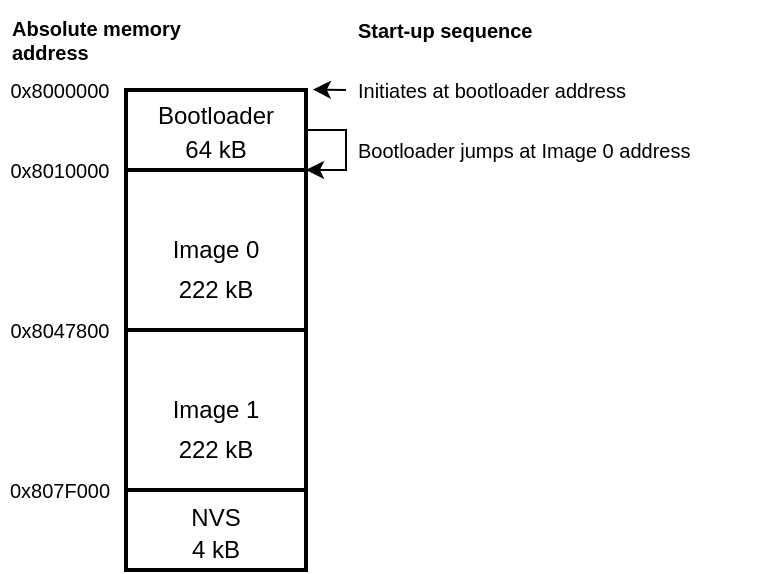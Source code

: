 <mxfile version="24.2.1" type="device">
  <diagram name="Page-1" id="RuAQtbNqCfSwzMXXSnDz">
    <mxGraphModel dx="778" dy="438" grid="1" gridSize="10" guides="1" tooltips="1" connect="1" arrows="1" fold="1" page="1" pageScale="1" pageWidth="827" pageHeight="1169" math="0" shadow="0">
      <root>
        <mxCell id="0" />
        <mxCell id="1" parent="0" />
        <mxCell id="QR6tN2PlZgDvppWImNZz-57" value="Bootloader&#xa;" style="whiteSpace=wrap;strokeWidth=2;fillColor=none;" vertex="1" parent="1">
          <mxGeometry x="243" y="395" width="90" height="40" as="geometry" />
        </mxCell>
        <mxCell id="QR6tN2PlZgDvppWImNZz-58" value="Image 0" style="whiteSpace=wrap;strokeWidth=2;fillColor=none;" vertex="1" parent="1">
          <mxGeometry x="243" y="435" width="90" height="80" as="geometry" />
        </mxCell>
        <mxCell id="QR6tN2PlZgDvppWImNZz-59" value="Image 1" style="whiteSpace=wrap;strokeWidth=2;gradientColor=default;fillColor=none;" vertex="1" parent="1">
          <mxGeometry x="243" y="515" width="90" height="80" as="geometry" />
        </mxCell>
        <mxCell id="QR6tN2PlZgDvppWImNZz-60" value="NVS" style="whiteSpace=wrap;strokeWidth=2;verticalAlign=top;fillColor=none;" vertex="1" parent="1">
          <mxGeometry x="243" y="595" width="90" height="40" as="geometry" />
        </mxCell>
        <mxCell id="QR6tN2PlZgDvppWImNZz-61" value="" style="endArrow=classic;html=1;rounded=0;exitX=1;exitY=0.5;exitDx=0;exitDy=0;entryX=1;entryY=0;entryDx=0;entryDy=0;" edge="1" parent="1" source="QR6tN2PlZgDvppWImNZz-57" target="QR6tN2PlZgDvppWImNZz-58">
          <mxGeometry width="50" height="50" relative="1" as="geometry">
            <mxPoint x="363" y="565" as="sourcePoint" />
            <mxPoint x="413" y="515" as="targetPoint" />
            <Array as="points">
              <mxPoint x="353" y="415" />
              <mxPoint x="353" y="435" />
            </Array>
          </mxGeometry>
        </mxCell>
        <mxCell id="QR6tN2PlZgDvppWImNZz-63" value="0x8000000" style="text;html=1;align=center;verticalAlign=middle;whiteSpace=wrap;rounded=0;fontSize=10;" vertex="1" parent="1">
          <mxGeometry x="180" y="385" width="60" height="20" as="geometry" />
        </mxCell>
        <mxCell id="QR6tN2PlZgDvppWImNZz-64" value="0x8010000" style="text;html=1;align=center;verticalAlign=middle;whiteSpace=wrap;rounded=0;fontSize=10;" vertex="1" parent="1">
          <mxGeometry x="180" y="425" width="60" height="20" as="geometry" />
        </mxCell>
        <mxCell id="QR6tN2PlZgDvppWImNZz-65" value="0x8047800" style="text;html=1;align=center;verticalAlign=middle;whiteSpace=wrap;rounded=0;fontSize=10;" vertex="1" parent="1">
          <mxGeometry x="180" y="505" width="60" height="20" as="geometry" />
        </mxCell>
        <mxCell id="QR6tN2PlZgDvppWImNZz-66" value="0x807F000" style="text;html=1;align=center;verticalAlign=middle;whiteSpace=wrap;rounded=0;fontSize=10;" vertex="1" parent="1">
          <mxGeometry x="180" y="585" width="60" height="20" as="geometry" />
        </mxCell>
        <mxCell id="QR6tN2PlZgDvppWImNZz-67" value="" style="endArrow=classic;html=1;rounded=0;entryX=1.038;entryY=-0.006;entryDx=0;entryDy=0;entryPerimeter=0;" edge="1" parent="1" target="QR6tN2PlZgDvppWImNZz-57">
          <mxGeometry width="50" height="50" relative="1" as="geometry">
            <mxPoint x="353" y="395" as="sourcePoint" />
            <mxPoint x="413" y="515" as="targetPoint" />
          </mxGeometry>
        </mxCell>
        <mxCell id="QR6tN2PlZgDvppWImNZz-68" value="Start-up sequence" style="text;html=1;align=left;verticalAlign=middle;whiteSpace=wrap;rounded=0;fontStyle=1;fontSize=10;" vertex="1" parent="1">
          <mxGeometry x="357" y="350" width="110" height="30" as="geometry" />
        </mxCell>
        <mxCell id="QR6tN2PlZgDvppWImNZz-69" value="&lt;div style=&quot;font-size: 10px;&quot; align=&quot;left&quot;&gt;Initiates at bootloader address&lt;/div&gt;" style="text;html=1;align=left;verticalAlign=middle;whiteSpace=wrap;rounded=0;fontSize=10;" vertex="1" parent="1">
          <mxGeometry x="357" y="380" width="170" height="30" as="geometry" />
        </mxCell>
        <mxCell id="QR6tN2PlZgDvppWImNZz-70" value="&lt;div style=&quot;font-size: 10px;&quot; align=&quot;left&quot;&gt;Bootloader jumps at Image 0 address&lt;/div&gt;" style="text;html=1;align=left;verticalAlign=middle;whiteSpace=wrap;rounded=0;fontSize=10;" vertex="1" parent="1">
          <mxGeometry x="357" y="410" width="210" height="30" as="geometry" />
        </mxCell>
        <mxCell id="QR6tN2PlZgDvppWImNZz-71" value="64 kB" style="text;html=1;align=center;verticalAlign=middle;whiteSpace=wrap;rounded=0;" vertex="1" parent="1">
          <mxGeometry x="258" y="415" width="60" height="20" as="geometry" />
        </mxCell>
        <mxCell id="QR6tN2PlZgDvppWImNZz-72" value="222 kB" style="text;html=1;align=center;verticalAlign=middle;whiteSpace=wrap;rounded=0;" vertex="1" parent="1">
          <mxGeometry x="258" y="485" width="60" height="20" as="geometry" />
        </mxCell>
        <mxCell id="QR6tN2PlZgDvppWImNZz-73" value="222 kB" style="text;html=1;align=center;verticalAlign=middle;whiteSpace=wrap;rounded=0;" vertex="1" parent="1">
          <mxGeometry x="258" y="565" width="60" height="20" as="geometry" />
        </mxCell>
        <mxCell id="QR6tN2PlZgDvppWImNZz-74" value="4 kB" style="text;html=1;align=center;verticalAlign=middle;whiteSpace=wrap;rounded=0;" vertex="1" parent="1">
          <mxGeometry x="258" y="615" width="60" height="20" as="geometry" />
        </mxCell>
        <mxCell id="QR6tN2PlZgDvppWImNZz-75" value="Absolute memory address" style="text;html=1;align=left;verticalAlign=middle;whiteSpace=wrap;rounded=0;fontStyle=1;fontSize=10;" vertex="1" parent="1">
          <mxGeometry x="184" y="355" width="100" height="30" as="geometry" />
        </mxCell>
      </root>
    </mxGraphModel>
  </diagram>
</mxfile>
